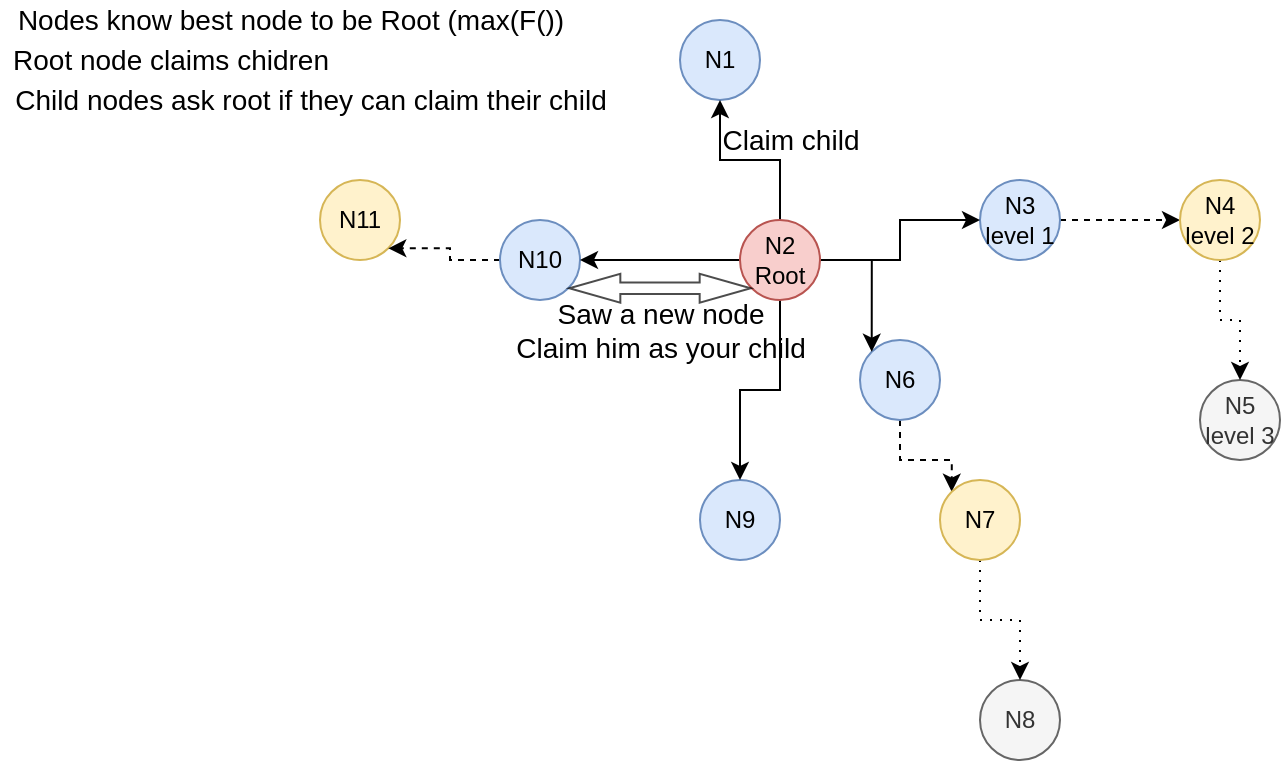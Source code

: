 <mxfile version="15.8.4" type="device"><diagram id="ZI_gQVebvuLND3NdOJyb" name="Page-1"><mxGraphModel dx="1127" dy="732" grid="1" gridSize="10" guides="1" tooltips="1" connect="1" arrows="1" fold="1" page="1" pageScale="1" pageWidth="850" pageHeight="1100" math="0" shadow="0"><root><mxCell id="0"/><mxCell id="1" parent="0"/><mxCell id="pU3NN8mL_hv_iBalT4_g-25" style="edgeStyle=orthogonalEdgeStyle;rounded=0;orthogonalLoop=1;jettySize=auto;html=1;entryX=0;entryY=0;entryDx=0;entryDy=0;dashed=1;" parent="1" source="pU3NN8mL_hv_iBalT4_g-1" target="pU3NN8mL_hv_iBalT4_g-5" edge="1"><mxGeometry relative="1" as="geometry"/></mxCell><mxCell id="pU3NN8mL_hv_iBalT4_g-1" value="N6" style="ellipse;whiteSpace=wrap;html=1;aspect=fixed;fillColor=#dae8fc;strokeColor=#6c8ebf;" parent="1" vertex="1"><mxGeometry x="450" y="300" width="40" height="40" as="geometry"/></mxCell><mxCell id="pU3NN8mL_hv_iBalT4_g-2" value="N11" style="ellipse;whiteSpace=wrap;html=1;aspect=fixed;fillColor=#fff2cc;strokeColor=#d6b656;" parent="1" vertex="1"><mxGeometry x="180" y="220" width="40" height="40" as="geometry"/></mxCell><mxCell id="pU3NN8mL_hv_iBalT4_g-3" value="N8" style="ellipse;whiteSpace=wrap;html=1;aspect=fixed;fillColor=#f5f5f5;fontColor=#333333;strokeColor=#666666;" parent="1" vertex="1"><mxGeometry x="510" y="470" width="40" height="40" as="geometry"/></mxCell><mxCell id="pU3NN8mL_hv_iBalT4_g-4" value="N9" style="ellipse;whiteSpace=wrap;html=1;aspect=fixed;fillColor=#dae8fc;strokeColor=#6c8ebf;" parent="1" vertex="1"><mxGeometry x="370" y="370" width="40" height="40" as="geometry"/></mxCell><mxCell id="pU3NN8mL_hv_iBalT4_g-26" style="edgeStyle=orthogonalEdgeStyle;rounded=0;orthogonalLoop=1;jettySize=auto;html=1;dashed=1;dashPattern=1 4;" parent="1" source="pU3NN8mL_hv_iBalT4_g-5" target="pU3NN8mL_hv_iBalT4_g-3" edge="1"><mxGeometry relative="1" as="geometry"/></mxCell><mxCell id="pU3NN8mL_hv_iBalT4_g-5" value="N7" style="ellipse;whiteSpace=wrap;html=1;aspect=fixed;fillColor=#fff2cc;strokeColor=#d6b656;" parent="1" vertex="1"><mxGeometry x="490" y="370" width="40" height="40" as="geometry"/></mxCell><mxCell id="pU3NN8mL_hv_iBalT4_g-6" value="N1" style="ellipse;whiteSpace=wrap;html=1;aspect=fixed;fillColor=#dae8fc;strokeColor=#6c8ebf;" parent="1" vertex="1"><mxGeometry x="360" y="140" width="40" height="40" as="geometry"/></mxCell><mxCell id="pU3NN8mL_hv_iBalT4_g-24" style="edgeStyle=orthogonalEdgeStyle;rounded=0;orthogonalLoop=1;jettySize=auto;html=1;dashed=1;" parent="1" source="pU3NN8mL_hv_iBalT4_g-7" target="pU3NN8mL_hv_iBalT4_g-10" edge="1"><mxGeometry relative="1" as="geometry"/></mxCell><mxCell id="pU3NN8mL_hv_iBalT4_g-7" value="N3&lt;br&gt;level 1" style="ellipse;whiteSpace=wrap;html=1;aspect=fixed;fillColor=#dae8fc;strokeColor=#6c8ebf;" parent="1" vertex="1"><mxGeometry x="510" y="220" width="40" height="40" as="geometry"/></mxCell><mxCell id="pU3NN8mL_hv_iBalT4_g-23" style="edgeStyle=orthogonalEdgeStyle;rounded=0;orthogonalLoop=1;jettySize=auto;html=1;entryX=1;entryY=1;entryDx=0;entryDy=0;dashed=1;" parent="1" source="pU3NN8mL_hv_iBalT4_g-8" target="pU3NN8mL_hv_iBalT4_g-2" edge="1"><mxGeometry relative="1" as="geometry"/></mxCell><mxCell id="pU3NN8mL_hv_iBalT4_g-8" value="N10" style="ellipse;whiteSpace=wrap;html=1;aspect=fixed;fillColor=#dae8fc;strokeColor=#6c8ebf;" parent="1" vertex="1"><mxGeometry x="270" y="240" width="40" height="40" as="geometry"/></mxCell><mxCell id="pU3NN8mL_hv_iBalT4_g-9" value="N5&lt;br&gt;level 3" style="ellipse;whiteSpace=wrap;html=1;aspect=fixed;fillColor=#f5f5f5;fontColor=#333333;strokeColor=#666666;" parent="1" vertex="1"><mxGeometry x="620" y="320" width="40" height="40" as="geometry"/></mxCell><mxCell id="pU3NN8mL_hv_iBalT4_g-27" style="edgeStyle=orthogonalEdgeStyle;rounded=0;orthogonalLoop=1;jettySize=auto;html=1;dashed=1;dashPattern=1 4;" parent="1" source="pU3NN8mL_hv_iBalT4_g-10" target="pU3NN8mL_hv_iBalT4_g-9" edge="1"><mxGeometry relative="1" as="geometry"/></mxCell><mxCell id="pU3NN8mL_hv_iBalT4_g-10" value="N4&lt;br&gt;level 2" style="ellipse;whiteSpace=wrap;html=1;aspect=fixed;fillColor=#fff2cc;strokeColor=#d6b656;" parent="1" vertex="1"><mxGeometry x="610" y="220" width="40" height="40" as="geometry"/></mxCell><mxCell id="pU3NN8mL_hv_iBalT4_g-14" style="edgeStyle=orthogonalEdgeStyle;rounded=0;orthogonalLoop=1;jettySize=auto;html=1;entryX=0;entryY=0.5;entryDx=0;entryDy=0;" parent="1" source="pU3NN8mL_hv_iBalT4_g-11" target="pU3NN8mL_hv_iBalT4_g-7" edge="1"><mxGeometry relative="1" as="geometry"/></mxCell><mxCell id="pU3NN8mL_hv_iBalT4_g-15" style="edgeStyle=orthogonalEdgeStyle;rounded=0;orthogonalLoop=1;jettySize=auto;html=1;" parent="1" source="pU3NN8mL_hv_iBalT4_g-11" target="pU3NN8mL_hv_iBalT4_g-6" edge="1"><mxGeometry relative="1" as="geometry"/></mxCell><mxCell id="pU3NN8mL_hv_iBalT4_g-16" style="edgeStyle=orthogonalEdgeStyle;rounded=0;orthogonalLoop=1;jettySize=auto;html=1;" parent="1" source="pU3NN8mL_hv_iBalT4_g-11" target="pU3NN8mL_hv_iBalT4_g-8" edge="1"><mxGeometry relative="1" as="geometry"/></mxCell><mxCell id="pU3NN8mL_hv_iBalT4_g-17" style="edgeStyle=orthogonalEdgeStyle;rounded=0;orthogonalLoop=1;jettySize=auto;html=1;" parent="1" source="pU3NN8mL_hv_iBalT4_g-11" target="pU3NN8mL_hv_iBalT4_g-4" edge="1"><mxGeometry relative="1" as="geometry"/></mxCell><mxCell id="pU3NN8mL_hv_iBalT4_g-18" style="edgeStyle=orthogonalEdgeStyle;rounded=0;orthogonalLoop=1;jettySize=auto;html=1;entryX=0;entryY=0;entryDx=0;entryDy=0;" parent="1" source="pU3NN8mL_hv_iBalT4_g-11" target="pU3NN8mL_hv_iBalT4_g-1" edge="1"><mxGeometry relative="1" as="geometry"/></mxCell><mxCell id="pU3NN8mL_hv_iBalT4_g-11" value="N2&lt;br&gt;Root" style="ellipse;whiteSpace=wrap;html=1;aspect=fixed;fillColor=#f8cecc;strokeColor=#b85450;" parent="1" vertex="1"><mxGeometry x="390" y="240" width="40" height="40" as="geometry"/></mxCell><mxCell id="pU3NN8mL_hv_iBalT4_g-19" value="Claim child" style="text;html=1;align=center;verticalAlign=middle;resizable=0;points=[];autosize=1;strokeColor=none;fillColor=none;fontSize=14;" parent="1" vertex="1"><mxGeometry x="375" y="190" width="80" height="20" as="geometry"/></mxCell><mxCell id="pU3NN8mL_hv_iBalT4_g-21" value="Saw a new node&lt;br style=&quot;font-size: 14px;&quot;&gt;Claim him as your child" style="text;html=1;align=center;verticalAlign=middle;resizable=0;points=[];autosize=1;strokeColor=none;fillColor=none;fontSize=14;" parent="1" vertex="1"><mxGeometry x="270" y="275" width="160" height="40" as="geometry"/></mxCell><mxCell id="pU3NN8mL_hv_iBalT4_g-22" value="" style="endArrow=classic;startArrow=classic;html=1;rounded=0;entryX=0;entryY=1;entryDx=0;entryDy=0;exitX=1;exitY=1;exitDx=0;exitDy=0;shape=flexArrow;endSize=8.175;startSize=8.175;strokeWidth=1;strokeColor=default;opacity=70;width=5.833;endWidth=7.639;startWidth=7.639;" parent="1" source="pU3NN8mL_hv_iBalT4_g-8" target="pU3NN8mL_hv_iBalT4_g-11" edge="1"><mxGeometry width="50" height="50" relative="1" as="geometry"><mxPoint x="340" y="320" as="sourcePoint"/><mxPoint x="390" y="270" as="targetPoint"/></mxGeometry></mxCell><mxCell id="pU3NN8mL_hv_iBalT4_g-29" value="Nodes know best node to be Root (max(F())" style="text;html=1;align=center;verticalAlign=middle;resizable=0;points=[];autosize=1;strokeColor=none;fillColor=none;fontSize=14;" parent="1" vertex="1"><mxGeometry x="20" y="130" width="290" height="20" as="geometry"/></mxCell><mxCell id="pU3NN8mL_hv_iBalT4_g-30" value="Root node claims chidren" style="text;html=1;align=center;verticalAlign=middle;resizable=0;points=[];autosize=1;strokeColor=none;fillColor=none;fontSize=14;" parent="1" vertex="1"><mxGeometry x="20" y="150" width="170" height="20" as="geometry"/></mxCell><mxCell id="pU3NN8mL_hv_iBalT4_g-32" value="Child nodes ask root if they can claim their child" style="text;html=1;align=center;verticalAlign=middle;resizable=0;points=[];autosize=1;strokeColor=none;fillColor=none;fontSize=14;" parent="1" vertex="1"><mxGeometry x="20" y="170" width="310" height="20" as="geometry"/></mxCell></root></mxGraphModel></diagram></mxfile>